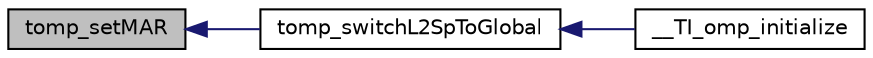 digraph "tomp_setMAR"
{
  edge [fontname="Helvetica",fontsize="10",labelfontname="Helvetica",labelfontsize="10"];
  node [fontname="Helvetica",fontsize="10",shape=record];
  rankdir="LR";
  Node1 [label="tomp_setMAR",height=0.2,width=0.4,color="black", fillcolor="grey75", style="filled", fontcolor="black"];
  Node1 -> Node2 [dir="back",color="midnightblue",fontsize="10",style="solid",fontname="Helvetica"];
  Node2 [label="tomp_switchL2SpToGlobal",height=0.2,width=0.4,color="black", fillcolor="white", style="filled",URL="$tomp__init_8h.html#a1a028859dfcc72820056b14e19bddd6e",tooltip="If OpenMP thread stacks are in L2SRAM, switch SP to global address, update MAR bit to disable caching..."];
  Node2 -> Node3 [dir="back",color="midnightblue",fontsize="10",style="solid",fontname="Helvetica"];
  Node3 [label="__TI_omp_initialize",height=0.2,width=0.4,color="black", fillcolor="white", style="filled",URL="$boot_8c.html#a26e8cff2afffc6ca9503aed9262842c2",tooltip="Initializes the OMP runtime. "];
}
